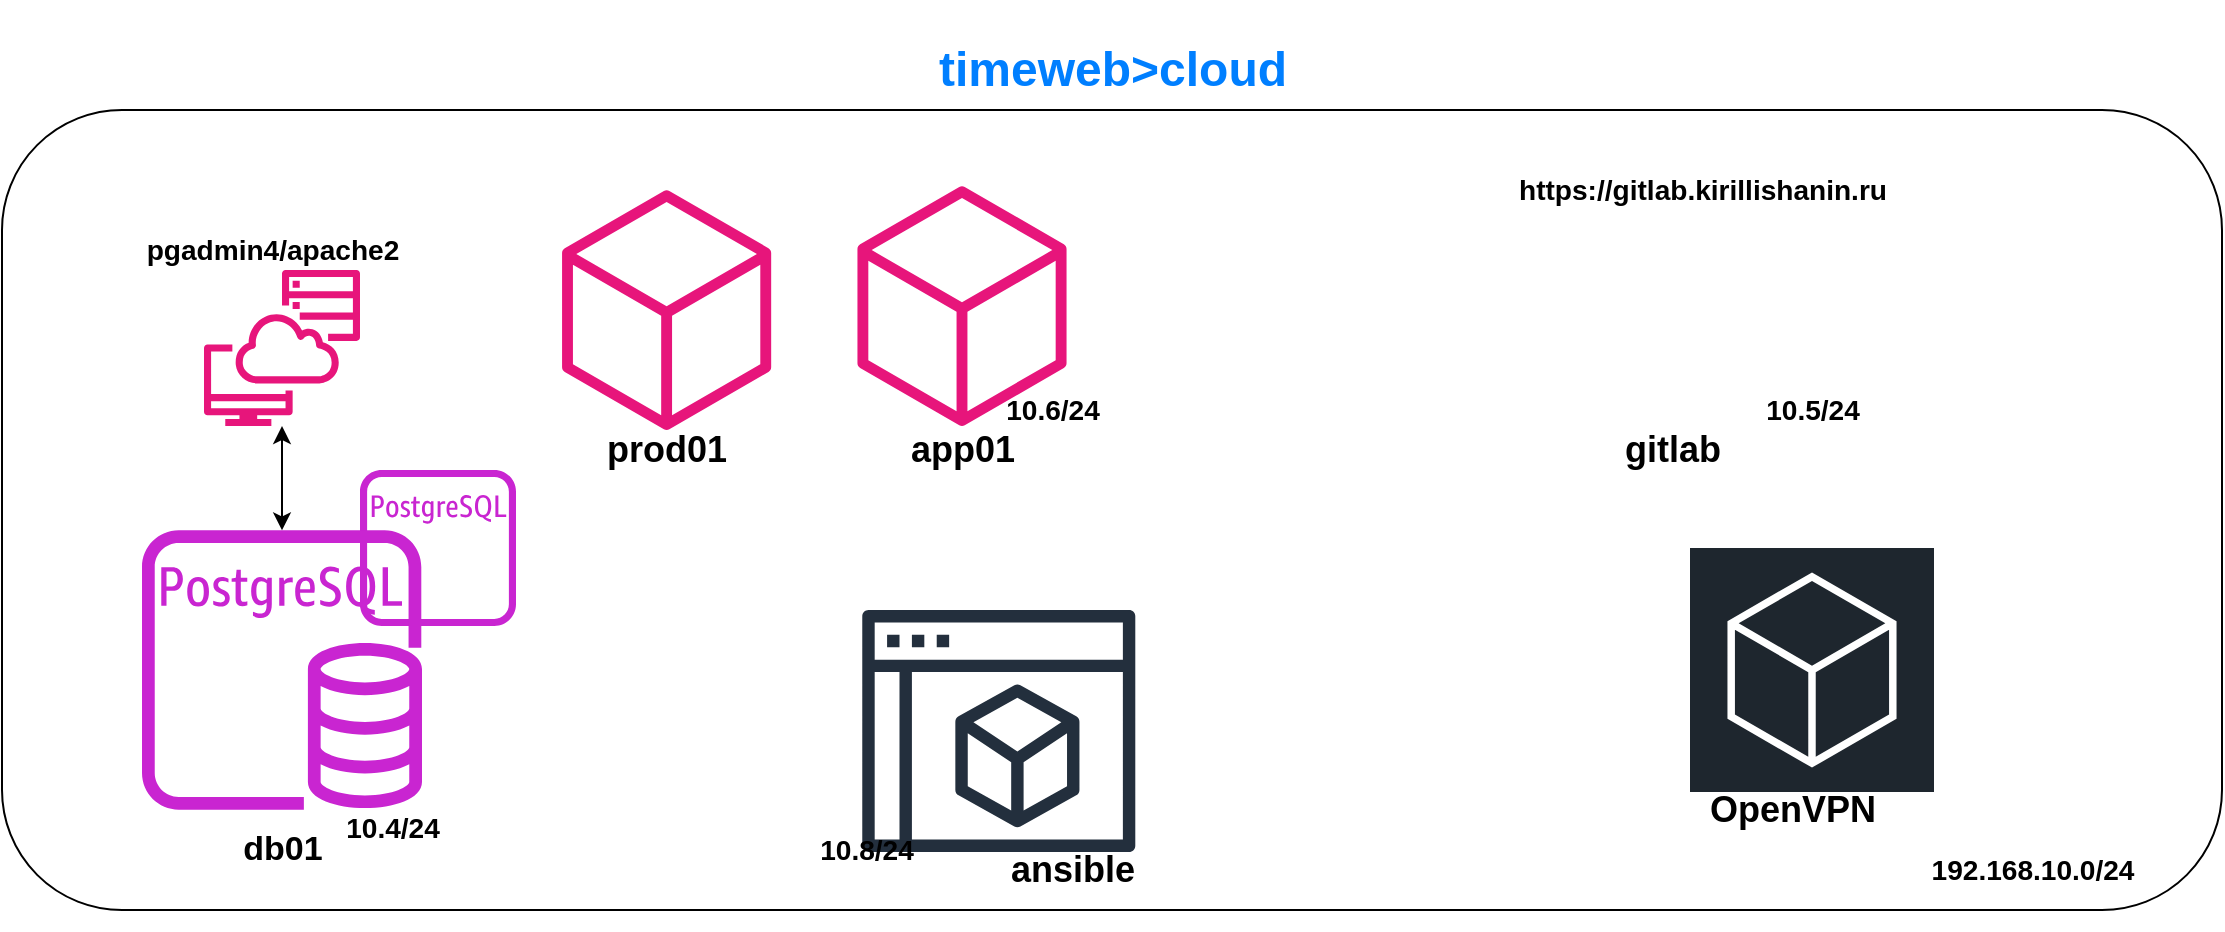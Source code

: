 <mxfile version="24.2.5" type="github">
  <diagram name="Страница — 1" id="GFAsSLpkDOocdh42TMkq">
    <mxGraphModel dx="1434" dy="4889" grid="1" gridSize="10" guides="1" tooltips="1" connect="1" arrows="1" fold="1" page="1" pageScale="1" pageWidth="1169" pageHeight="827" background="#ffffff" math="0" shadow="0">
      <root>
        <mxCell id="0" />
        <mxCell id="1" parent="0" />
        <mxCell id="s9o5hldAP5yXx8lMgUyK-1" value="" style="rounded=1;whiteSpace=wrap;html=1;fillColor=none;" parent="1" vertex="1">
          <mxGeometry x="40" y="-4080" width="1110" height="400" as="geometry" />
        </mxCell>
        <mxCell id="s9o5hldAP5yXx8lMgUyK-2" value="&lt;h1&gt;&lt;font color=&quot;#007fff&quot;&gt;timeweb&amp;gt;cloud&lt;/font&gt;&lt;/h1&gt;" style="text;html=1;align=center;verticalAlign=middle;resizable=0;points=[];autosize=1;strokeColor=none;fillColor=none;" parent="1" vertex="1">
          <mxGeometry x="495" y="-4135" width="200" height="70" as="geometry" />
        </mxCell>
        <mxCell id="s9o5hldAP5yXx8lMgUyK-3" value="&lt;h3&gt;192.168.10.0/24&lt;/h3&gt;" style="text;html=1;align=center;verticalAlign=middle;resizable=0;points=[];autosize=1;strokeColor=none;fillColor=none;" parent="1" vertex="1">
          <mxGeometry x="990" y="-3730" width="130" height="60" as="geometry" />
        </mxCell>
        <mxCell id="s9o5hldAP5yXx8lMgUyK-5" value="&lt;h3&gt;&lt;font style=&quot;font-size: 17px;&quot;&gt;db01&lt;/font&gt;&lt;/h3&gt;" style="text;html=1;align=center;verticalAlign=middle;resizable=0;points=[];autosize=1;strokeColor=none;fillColor=none;" parent="1" vertex="1">
          <mxGeometry x="150" y="-3740" width="60" height="60" as="geometry" />
        </mxCell>
        <mxCell id="s9o5hldAP5yXx8lMgUyK-6" value="&lt;h3&gt;10.4/24&lt;/h3&gt;" style="text;html=1;align=center;verticalAlign=middle;resizable=0;points=[];autosize=1;strokeColor=none;fillColor=none;" parent="1" vertex="1">
          <mxGeometry x="200" y="-3751" width="70" height="60" as="geometry" />
        </mxCell>
        <mxCell id="s9o5hldAP5yXx8lMgUyK-7" value="" style="sketch=0;outlineConnect=0;fontColor=#232F3E;gradientColor=none;fillColor=#C925D1;strokeColor=none;dashed=0;verticalLabelPosition=bottom;verticalAlign=top;align=center;html=1;fontSize=12;fontStyle=0;aspect=fixed;pointerEvents=1;shape=mxgraph.aws4.rds_postgresql_instance_alt;" parent="1" vertex="1">
          <mxGeometry x="219" y="-3900" width="78" height="78" as="geometry" />
        </mxCell>
        <mxCell id="s9o5hldAP5yXx8lMgUyK-9" value="" style="sketch=0;outlineConnect=0;fontColor=#232F3E;gradientColor=none;fillColor=#E7157B;strokeColor=none;dashed=0;verticalLabelPosition=bottom;verticalAlign=top;align=center;html=1;fontSize=12;fontStyle=0;aspect=fixed;pointerEvents=1;shape=mxgraph.aws4.systems_manager_session_manager;" parent="1" vertex="1">
          <mxGeometry x="141" y="-4000" width="78" height="78" as="geometry" />
        </mxCell>
        <mxCell id="s9o5hldAP5yXx8lMgUyK-4" value="" style="sketch=0;outlineConnect=0;fontColor=#232F3E;gradientColor=none;fillColor=#C925D1;strokeColor=none;dashed=0;verticalLabelPosition=bottom;verticalAlign=top;align=center;html=1;fontSize=12;fontStyle=0;aspect=fixed;pointerEvents=1;shape=mxgraph.aws4.rds_postgresql_instance;" parent="1" vertex="1">
          <mxGeometry x="110" y="-3870" width="140" height="140" as="geometry" />
        </mxCell>
        <mxCell id="s9o5hldAP5yXx8lMgUyK-10" value="&lt;h3&gt;pgadmin4/apache2&lt;br&gt;&lt;/h3&gt;" style="text;html=1;align=center;verticalAlign=middle;resizable=0;points=[];autosize=1;strokeColor=none;fillColor=none;" parent="1" vertex="1">
          <mxGeometry x="100" y="-4040" width="150" height="60" as="geometry" />
        </mxCell>
        <mxCell id="s9o5hldAP5yXx8lMgUyK-11" value="" style="endArrow=classic;startArrow=classic;html=1;rounded=0;" parent="1" source="s9o5hldAP5yXx8lMgUyK-4" target="s9o5hldAP5yXx8lMgUyK-9" edge="1">
          <mxGeometry width="50" height="50" relative="1" as="geometry">
            <mxPoint x="550" y="-3800" as="sourcePoint" />
            <mxPoint x="350" y="-3640" as="targetPoint" />
          </mxGeometry>
        </mxCell>
        <mxCell id="s9o5hldAP5yXx8lMgUyK-12" value="" style="shape=image;html=1;verticalAlign=top;verticalLabelPosition=bottom;labelBackgroundColor=#ffffff;imageAspect=0;aspect=fixed;image=https://cdn1.iconfinder.com/data/icons/unicons-line-vol-3/24/gitlab-128.png" parent="1" vertex="1">
          <mxGeometry x="820" y="-4050" width="140" height="140" as="geometry" />
        </mxCell>
        <mxCell id="s9o5hldAP5yXx8lMgUyK-13" value="&lt;h3&gt;10.5/24&lt;/h3&gt;" style="text;html=1;align=center;verticalAlign=middle;resizable=0;points=[];autosize=1;strokeColor=none;fillColor=none;" parent="1" vertex="1">
          <mxGeometry x="910" y="-3960" width="70" height="60" as="geometry" />
        </mxCell>
        <mxCell id="s9o5hldAP5yXx8lMgUyK-14" value="&lt;h2&gt;gitlab&lt;/h2&gt;" style="text;html=1;align=center;verticalAlign=middle;resizable=0;points=[];autosize=1;strokeColor=none;fillColor=none;" parent="1" vertex="1">
          <mxGeometry x="840" y="-3940" width="70" height="60" as="geometry" />
        </mxCell>
        <mxCell id="s9o5hldAP5yXx8lMgUyK-16" value="" style="sketch=0;outlineConnect=0;fontColor=#232F3E;gradientColor=none;fillColor=#E7157B;strokeColor=none;dashed=0;verticalLabelPosition=bottom;verticalAlign=top;align=center;html=1;fontSize=12;fontStyle=0;aspect=fixed;pointerEvents=1;shape=mxgraph.aws4.resources;" parent="1" vertex="1">
          <mxGeometry x="467.69" y="-4042" width="104.62" height="120" as="geometry" />
        </mxCell>
        <mxCell id="s9o5hldAP5yXx8lMgUyK-17" value="&lt;h2&gt;app01&lt;/h2&gt;" style="text;html=1;align=center;verticalAlign=middle;resizable=0;points=[];autosize=1;strokeColor=none;fillColor=none;" parent="1" vertex="1">
          <mxGeometry x="480" y="-3940" width="80" height="60" as="geometry" />
        </mxCell>
        <mxCell id="s9o5hldAP5yXx8lMgUyK-18" value="&lt;h3&gt;10.6/24&lt;/h3&gt;" style="text;html=1;align=center;verticalAlign=middle;resizable=0;points=[];autosize=1;strokeColor=none;fillColor=none;" parent="1" vertex="1">
          <mxGeometry x="530" y="-3960" width="70" height="60" as="geometry" />
        </mxCell>
        <mxCell id="s9o5hldAP5yXx8lMgUyK-19" value="&lt;h3&gt;https://gitlab.kirillishanin.ru&lt;/h3&gt;" style="text;html=1;align=center;verticalAlign=middle;resizable=0;points=[];autosize=1;strokeColor=none;fillColor=none;" parent="1" vertex="1">
          <mxGeometry x="785" y="-4070" width="210" height="60" as="geometry" />
        </mxCell>
        <mxCell id="s9o5hldAP5yXx8lMgUyK-20" value="" style="sketch=0;outlineConnect=0;fontColor=#232F3E;gradientColor=none;fillColor=#232F3D;strokeColor=none;dashed=0;verticalLabelPosition=bottom;verticalAlign=top;align=center;html=1;fontSize=12;fontStyle=0;aspect=fixed;pointerEvents=1;shape=mxgraph.aws4.management_console2;" parent="1" vertex="1">
          <mxGeometry x="470.0" y="-3830" width="136.78" height="121" as="geometry" />
        </mxCell>
        <mxCell id="s9o5hldAP5yXx8lMgUyK-21" value="" style="sketch=0;outlineConnect=0;fontColor=#232F3E;gradientColor=none;fillColor=#E7157B;strokeColor=none;dashed=0;verticalLabelPosition=bottom;verticalAlign=top;align=center;html=1;fontSize=12;fontStyle=0;aspect=fixed;pointerEvents=1;shape=mxgraph.aws4.resources;" parent="1" vertex="1">
          <mxGeometry x="320.0" y="-4040" width="104.62" height="120" as="geometry" />
        </mxCell>
        <mxCell id="s9o5hldAP5yXx8lMgUyK-22" value="&lt;h2&gt;prod01&lt;/h2&gt;" style="text;html=1;align=center;verticalAlign=middle;resizable=0;points=[];autosize=1;strokeColor=none;fillColor=none;" parent="1" vertex="1">
          <mxGeometry x="332.31" y="-3940" width="80" height="60" as="geometry" />
        </mxCell>
        <mxCell id="s9o5hldAP5yXx8lMgUyK-23" value="&lt;h2&gt;ansible&lt;/h2&gt;" style="text;html=1;align=center;verticalAlign=middle;resizable=0;points=[];autosize=1;strokeColor=none;fillColor=none;" parent="1" vertex="1">
          <mxGeometry x="530" y="-3730" width="90" height="60" as="geometry" />
        </mxCell>
        <mxCell id="s9o5hldAP5yXx8lMgUyK-24" value="&lt;h3&gt;10.8/24&lt;/h3&gt;" style="text;html=1;align=center;verticalAlign=middle;resizable=0;points=[];autosize=1;strokeColor=none;fillColor=none;" parent="1" vertex="1">
          <mxGeometry x="436.78" y="-3740" width="70" height="60" as="geometry" />
        </mxCell>
        <mxCell id="s9o5hldAP5yXx8lMgUyK-25" value="" style="sketch=0;points=[[0,0,0],[0.25,0,0],[0.5,0,0],[0.75,0,0],[1,0,0],[0,1,0],[0.25,1,0],[0.5,1,0],[0.75,1,0],[1,1,0],[0,0.25,0],[0,0.5,0],[0,0.75,0],[1,0.25,0],[1,0.5,0],[1,0.75,0]];gradientDirection=north;outlineConnect=0;fontColor=#232F3E;gradientColor=none;fillColor=#1E262E;strokeColor=#ffffff;dashed=0;verticalLabelPosition=bottom;verticalAlign=top;align=center;html=1;fontSize=12;fontStyle=0;aspect=fixed;shape=mxgraph.aws4.resourceIcon;resIcon=mxgraph.aws4.general;" parent="1" vertex="1">
          <mxGeometry x="884" y="-3861" width="122" height="122" as="geometry" />
        </mxCell>
        <mxCell id="s9o5hldAP5yXx8lMgUyK-27" value="&lt;h2&gt;OpenVPN&lt;/h2&gt;" style="text;html=1;align=center;verticalAlign=middle;resizable=0;points=[];autosize=1;strokeColor=none;fillColor=none;" parent="1" vertex="1">
          <mxGeometry x="880" y="-3760" width="110" height="60" as="geometry" />
        </mxCell>
      </root>
    </mxGraphModel>
  </diagram>
</mxfile>
